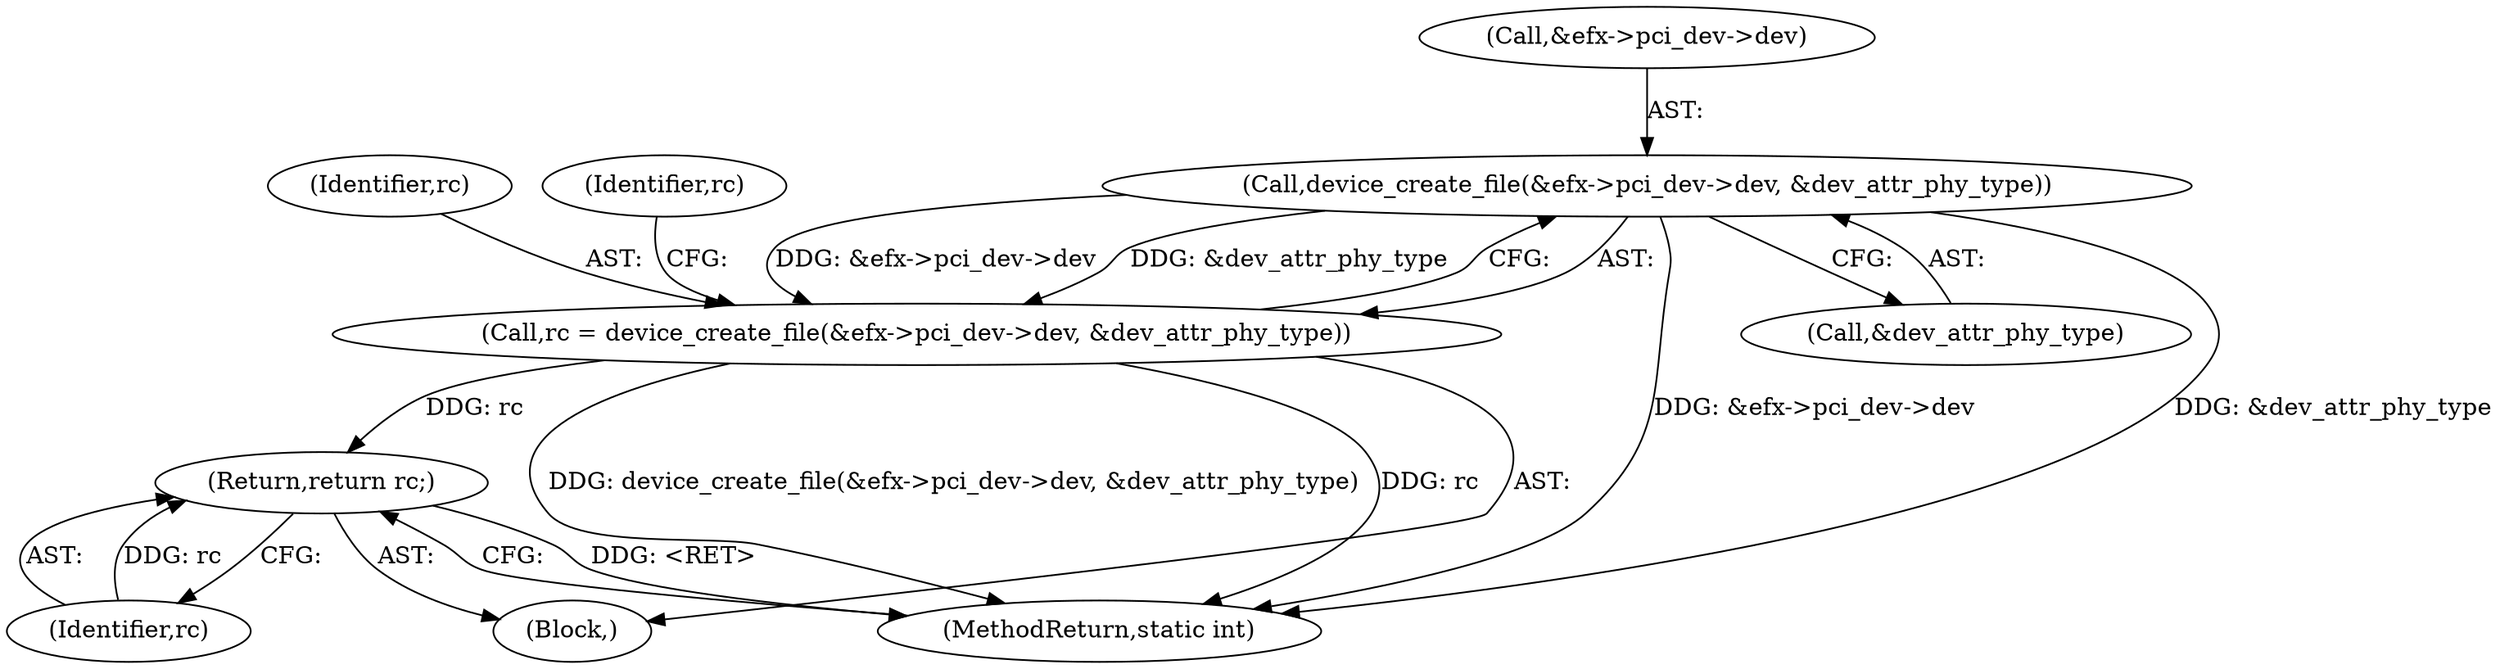digraph "0_linux_68cb695ccecf949d48949e72f8ce591fdaaa325c_0@API" {
"1000189" [label="(Call,device_create_file(&efx->pci_dev->dev, &dev_attr_phy_type))"];
"1000187" [label="(Call,rc = device_create_file(&efx->pci_dev->dev, &dev_attr_phy_type))"];
"1000225" [label="(Return,return rc;)"];
"1000227" [label="(MethodReturn,static int)"];
"1000225" [label="(Return,return rc;)"];
"1000188" [label="(Identifier,rc)"];
"1000104" [label="(Block,)"];
"1000187" [label="(Call,rc = device_create_file(&efx->pci_dev->dev, &dev_attr_phy_type))"];
"1000199" [label="(Identifier,rc)"];
"1000189" [label="(Call,device_create_file(&efx->pci_dev->dev, &dev_attr_phy_type))"];
"1000226" [label="(Identifier,rc)"];
"1000190" [label="(Call,&efx->pci_dev->dev)"];
"1000196" [label="(Call,&dev_attr_phy_type)"];
"1000189" -> "1000187"  [label="AST: "];
"1000189" -> "1000196"  [label="CFG: "];
"1000190" -> "1000189"  [label="AST: "];
"1000196" -> "1000189"  [label="AST: "];
"1000187" -> "1000189"  [label="CFG: "];
"1000189" -> "1000227"  [label="DDG: &efx->pci_dev->dev"];
"1000189" -> "1000227"  [label="DDG: &dev_attr_phy_type"];
"1000189" -> "1000187"  [label="DDG: &efx->pci_dev->dev"];
"1000189" -> "1000187"  [label="DDG: &dev_attr_phy_type"];
"1000187" -> "1000104"  [label="AST: "];
"1000188" -> "1000187"  [label="AST: "];
"1000199" -> "1000187"  [label="CFG: "];
"1000187" -> "1000227"  [label="DDG: rc"];
"1000187" -> "1000227"  [label="DDG: device_create_file(&efx->pci_dev->dev, &dev_attr_phy_type)"];
"1000187" -> "1000225"  [label="DDG: rc"];
"1000225" -> "1000104"  [label="AST: "];
"1000225" -> "1000226"  [label="CFG: "];
"1000226" -> "1000225"  [label="AST: "];
"1000227" -> "1000225"  [label="CFG: "];
"1000225" -> "1000227"  [label="DDG: <RET>"];
"1000226" -> "1000225"  [label="DDG: rc"];
}
